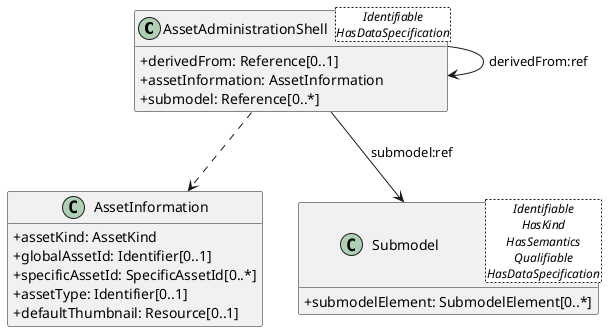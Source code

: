@startuml
skinparam classAttributeIconSize 0
hide methods

class AssetAdministrationShell<Identifiable\nHasDataSpecification> {
  +derivedFrom: Reference[0..1] 
  +assetInformation: AssetInformation 
  +submodel: Reference[0..*] 
}
class AssetInformation {
  +assetKind: AssetKind 
  +globalAssetId: Identifier[0..1] 
  +specificAssetId: SpecificAssetId[0..*] 
  +assetType: Identifier[0..1] 
  +defaultThumbnail: Resource[0..1] 
}
class Submodel<Identifiable\nHasKind\nHasSemantics\nQualifiable\nHasDataSpecification> {
  +submodelElement: SubmodelElement[0..*] 
}
AssetAdministrationShell ..> AssetInformation
AssetAdministrationShell --> Submodel : submodel:ref
AssetAdministrationShell --> AssetAdministrationShell : derivedFrom:ref
@enduml